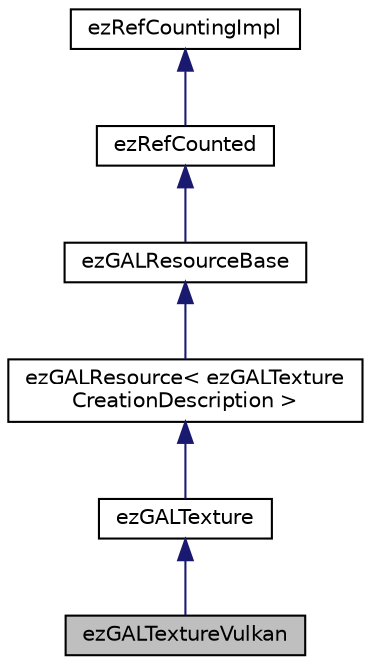 digraph "ezGALTextureVulkan"
{
 // LATEX_PDF_SIZE
  edge [fontname="Helvetica",fontsize="10",labelfontname="Helvetica",labelfontsize="10"];
  node [fontname="Helvetica",fontsize="10",shape=record];
  Node1 [label="ezGALTextureVulkan",height=0.2,width=0.4,color="black", fillcolor="grey75", style="filled", fontcolor="black",tooltip=" "];
  Node2 -> Node1 [dir="back",color="midnightblue",fontsize="10",style="solid",fontname="Helvetica"];
  Node2 [label="ezGALTexture",height=0.2,width=0.4,color="black", fillcolor="white", style="filled",URL="$d3/db1/classez_g_a_l_texture.htm",tooltip=" "];
  Node3 -> Node2 [dir="back",color="midnightblue",fontsize="10",style="solid",fontname="Helvetica"];
  Node3 [label="ezGALResource\< ezGALTexture\lCreationDescription \>",height=0.2,width=0.4,color="black", fillcolor="white", style="filled",URL="$dd/dab/classez_g_a_l_resource.htm",tooltip=" "];
  Node4 -> Node3 [dir="back",color="midnightblue",fontsize="10",style="solid",fontname="Helvetica"];
  Node4 [label="ezGALResourceBase",height=0.2,width=0.4,color="black", fillcolor="white", style="filled",URL="$da/d70/classez_g_a_l_resource_base.htm",tooltip=" "];
  Node5 -> Node4 [dir="back",color="midnightblue",fontsize="10",style="solid",fontname="Helvetica"];
  Node5 [label="ezRefCounted",height=0.2,width=0.4,color="black", fillcolor="white", style="filled",URL="$d2/d70/classez_ref_counted.htm",tooltip="Base class for reference counted objects."];
  Node6 -> Node5 [dir="back",color="midnightblue",fontsize="10",style="solid",fontname="Helvetica"];
  Node6 [label="ezRefCountingImpl",height=0.2,width=0.4,color="black", fillcolor="white", style="filled",URL="$d9/d13/classez_ref_counting_impl.htm",tooltip=" "];
}
